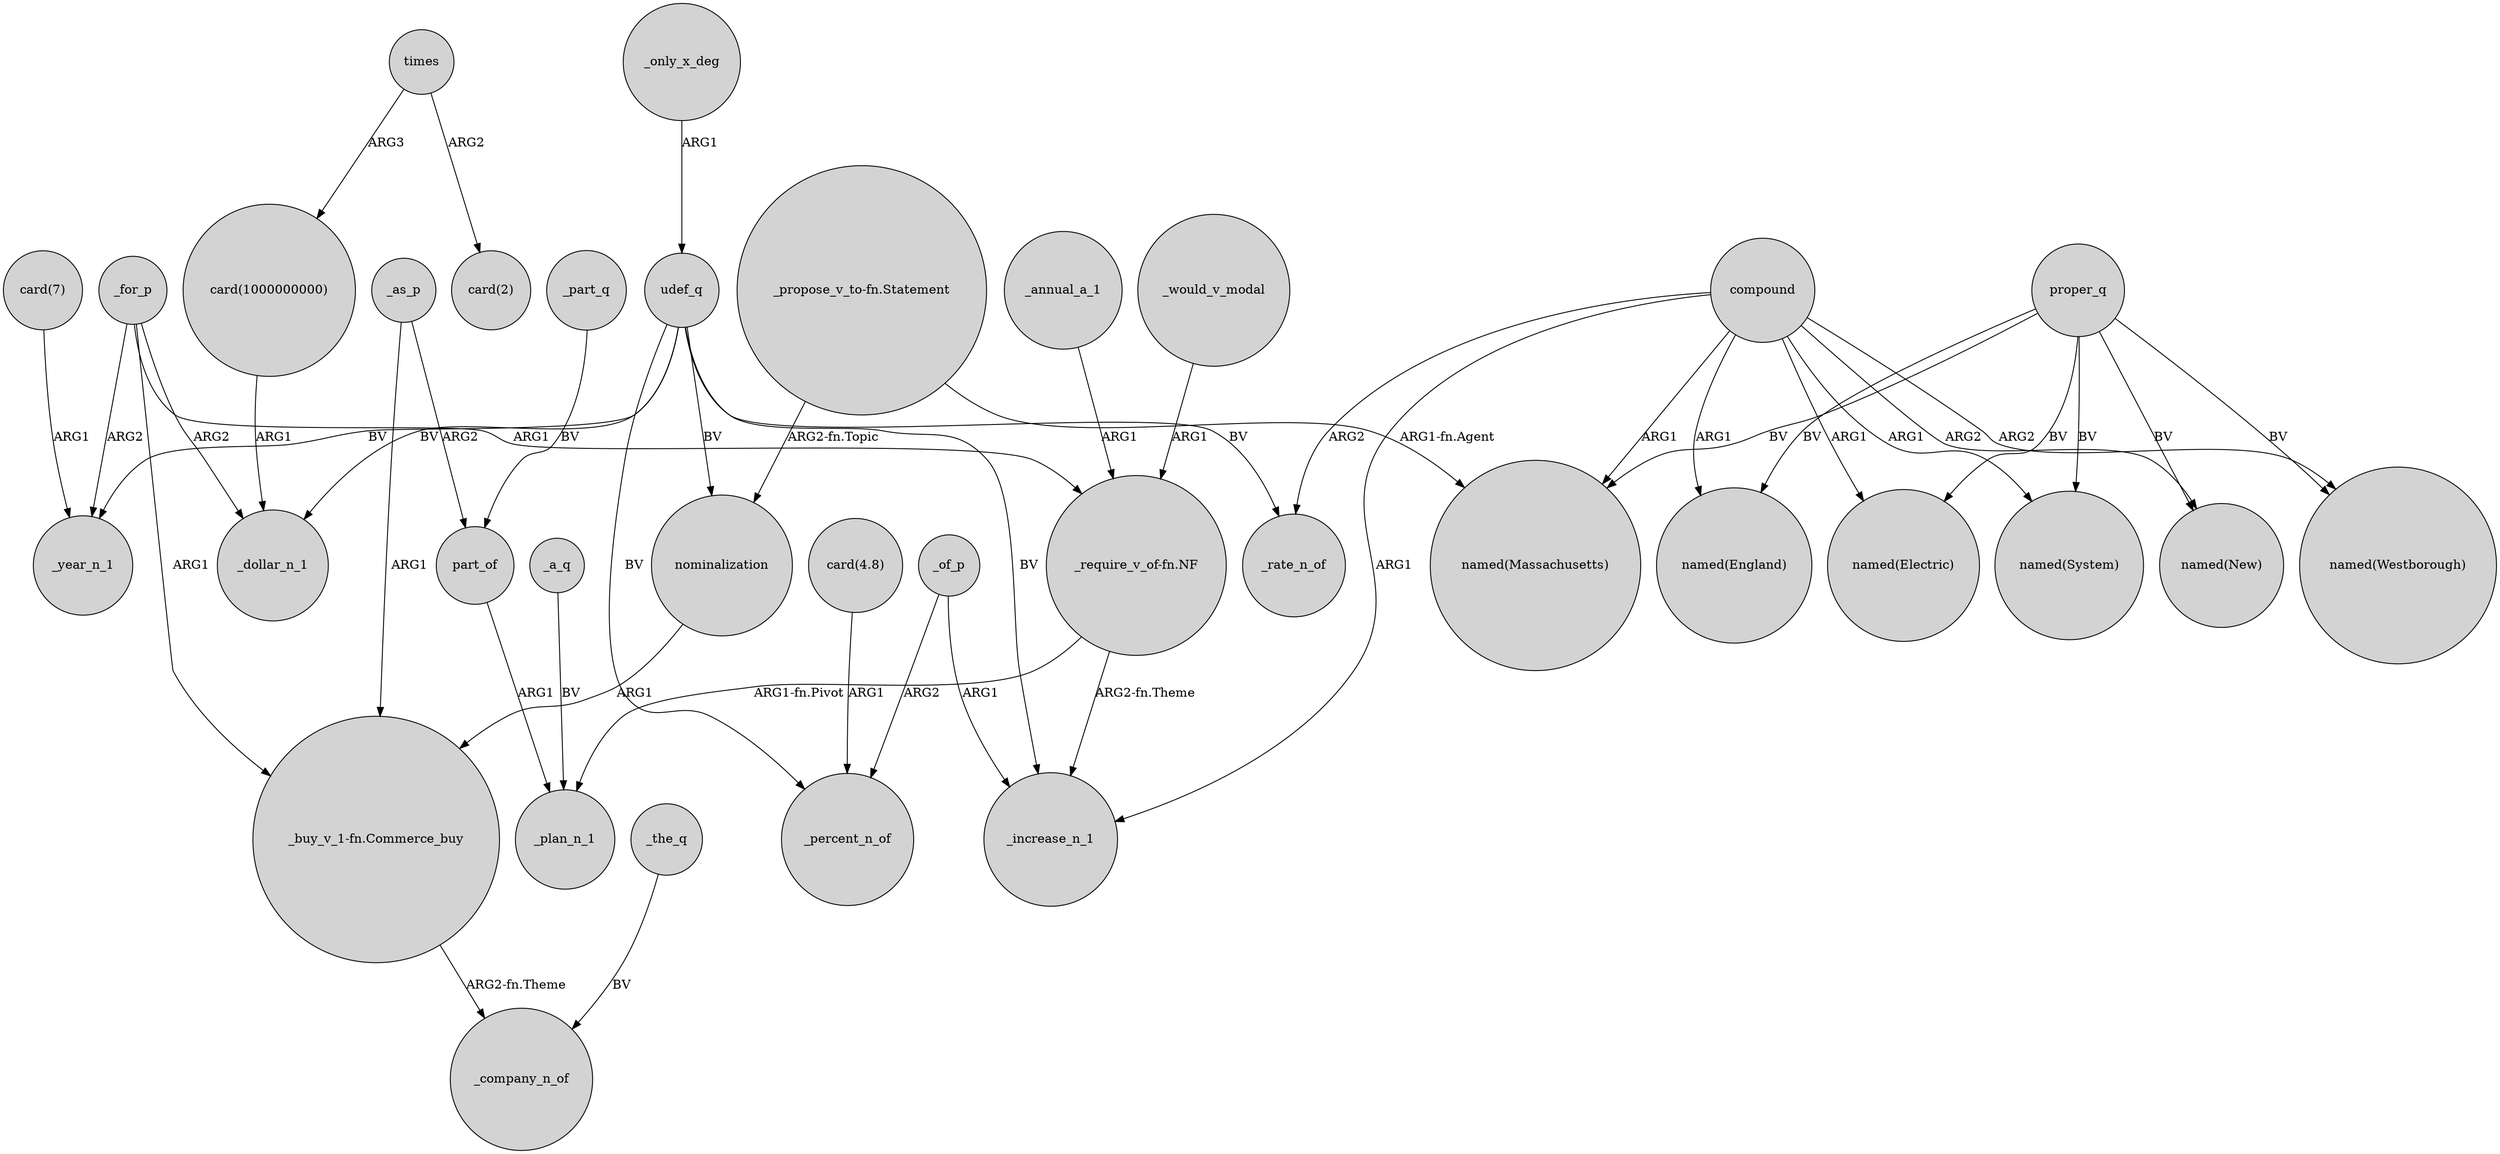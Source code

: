 digraph {
	node [shape=circle style=filled]
	_only_x_deg -> udef_q [label=ARG1]
	compound -> "named(New)" [label=ARG2]
	part_of -> _plan_n_1 [label=ARG1]
	_for_p -> _year_n_1 [label=ARG2]
	_for_p -> _dollar_n_1 [label=ARG2]
	_as_p -> part_of [label=ARG2]
	proper_q -> "named(New)" [label=BV]
	_for_p -> "_require_v_of-fn.NF" [label=ARG1]
	compound -> "named(Westborough)" [label=ARG2]
	proper_q -> "named(Westborough)" [label=BV]
	proper_q -> "named(England)" [label=BV]
	compound -> "named(Electric)" [label=ARG1]
	udef_q -> _rate_n_of [label=BV]
	"_require_v_of-fn.NF" -> _increase_n_1 [label="ARG2-fn.Theme"]
	"_buy_v_1-fn.Commerce_buy" -> _company_n_of [label="ARG2-fn.Theme"]
	_the_q -> _company_n_of [label=BV]
	"_propose_v_to-fn.Statement" -> "named(Massachusetts)" [label="ARG1-fn.Agent"]
	_part_q -> part_of [label=BV]
	times -> "card(1000000000)" [label=ARG3]
	"_require_v_of-fn.NF" -> _plan_n_1 [label="ARG1-fn.Pivot"]
	_annual_a_1 -> "_require_v_of-fn.NF" [label=ARG1]
	"_propose_v_to-fn.Statement" -> nominalization [label="ARG2-fn.Topic"]
	_of_p -> _percent_n_of [label=ARG2]
	nominalization -> "_buy_v_1-fn.Commerce_buy" [label=ARG1]
	compound -> _rate_n_of [label=ARG2]
	_as_p -> "_buy_v_1-fn.Commerce_buy" [label=ARG1]
	proper_q -> "named(Electric)" [label=BV]
	udef_q -> _increase_n_1 [label=BV]
	_of_p -> _increase_n_1 [label=ARG1]
	_for_p -> "_buy_v_1-fn.Commerce_buy" [label=ARG1]
	udef_q -> nominalization [label=BV]
	compound -> "named(England)" [label=ARG1]
	times -> "card(2)" [label=ARG2]
	proper_q -> "named(System)" [label=BV]
	proper_q -> "named(Massachusetts)" [label=BV]
	compound -> "named(System)" [label=ARG1]
	udef_q -> _year_n_1 [label=BV]
	_would_v_modal -> "_require_v_of-fn.NF" [label=ARG1]
	compound -> _increase_n_1 [label=ARG1]
	udef_q -> _percent_n_of [label=BV]
	compound -> "named(Massachusetts)" [label=ARG1]
	"card(1000000000)" -> _dollar_n_1 [label=ARG1]
	"card(4.8)" -> _percent_n_of [label=ARG1]
	_a_q -> _plan_n_1 [label=BV]
	udef_q -> _dollar_n_1 [label=BV]
	"card(7)" -> _year_n_1 [label=ARG1]
}
